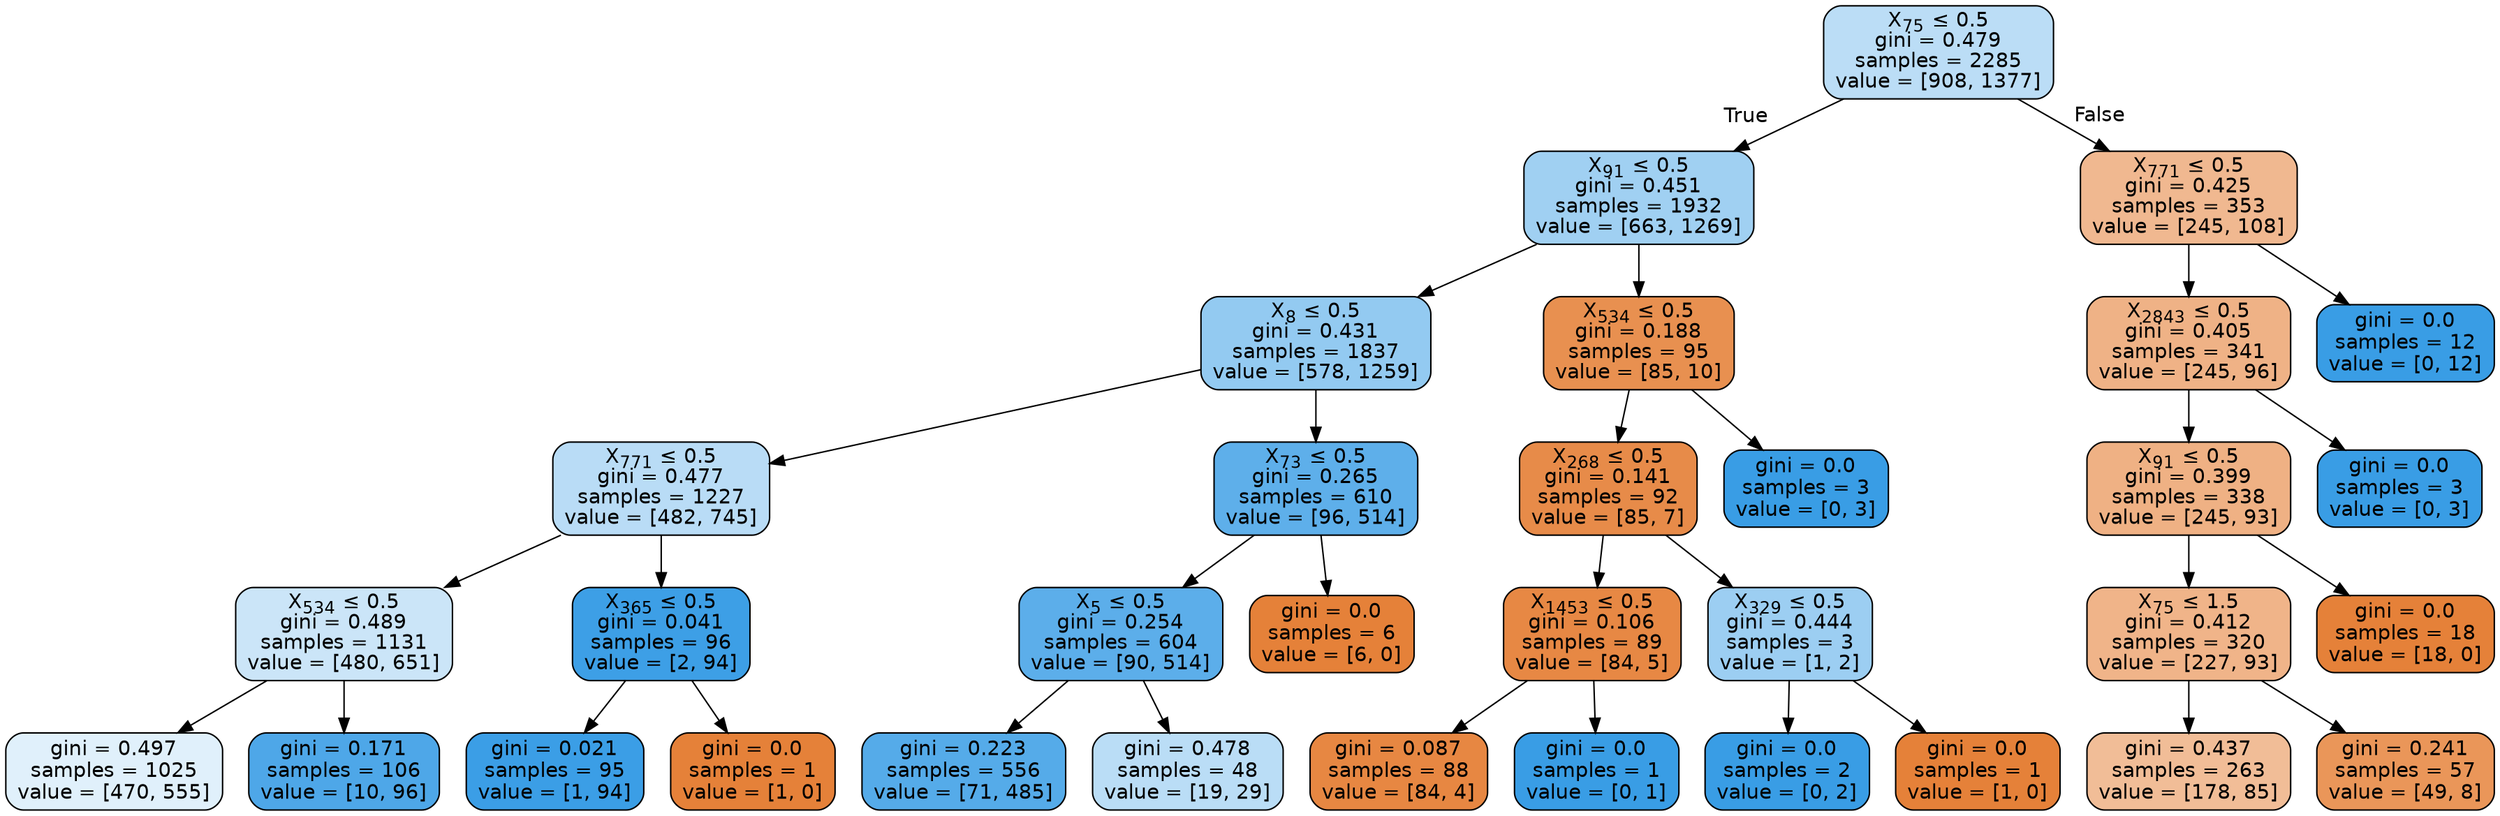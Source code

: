 digraph Tree {
node [shape=box, style="filled, rounded", color="black", fontname=helvetica] ;
edge [fontname=helvetica] ;
0 [label=<X<SUB>75</SUB> &le; 0.5<br/>gini = 0.479<br/>samples = 2285<br/>value = [908, 1377]>, fillcolor="#399de557"] ;
1 [label=<X<SUB>91</SUB> &le; 0.5<br/>gini = 0.451<br/>samples = 1932<br/>value = [663, 1269]>, fillcolor="#399de57a"] ;
0 -> 1 [labeldistance=2.5, labelangle=45, headlabel="True"] ;
2 [label=<X<SUB>8</SUB> &le; 0.5<br/>gini = 0.431<br/>samples = 1837<br/>value = [578, 1259]>, fillcolor="#399de58a"] ;
1 -> 2 ;
3 [label=<X<SUB>771</SUB> &le; 0.5<br/>gini = 0.477<br/>samples = 1227<br/>value = [482, 745]>, fillcolor="#399de55a"] ;
2 -> 3 ;
4 [label=<X<SUB>534</SUB> &le; 0.5<br/>gini = 0.489<br/>samples = 1131<br/>value = [480, 651]>, fillcolor="#399de543"] ;
3 -> 4 ;
5 [label=<gini = 0.497<br/>samples = 1025<br/>value = [470, 555]>, fillcolor="#399de527"] ;
4 -> 5 ;
6 [label=<gini = 0.171<br/>samples = 106<br/>value = [10, 96]>, fillcolor="#399de5e4"] ;
4 -> 6 ;
7 [label=<X<SUB>365</SUB> &le; 0.5<br/>gini = 0.041<br/>samples = 96<br/>value = [2, 94]>, fillcolor="#399de5fa"] ;
3 -> 7 ;
8 [label=<gini = 0.021<br/>samples = 95<br/>value = [1, 94]>, fillcolor="#399de5fc"] ;
7 -> 8 ;
9 [label=<gini = 0.0<br/>samples = 1<br/>value = [1, 0]>, fillcolor="#e58139ff"] ;
7 -> 9 ;
10 [label=<X<SUB>73</SUB> &le; 0.5<br/>gini = 0.265<br/>samples = 610<br/>value = [96, 514]>, fillcolor="#399de5cf"] ;
2 -> 10 ;
11 [label=<X<SUB>5</SUB> &le; 0.5<br/>gini = 0.254<br/>samples = 604<br/>value = [90, 514]>, fillcolor="#399de5d2"] ;
10 -> 11 ;
12 [label=<gini = 0.223<br/>samples = 556<br/>value = [71, 485]>, fillcolor="#399de5da"] ;
11 -> 12 ;
13 [label=<gini = 0.478<br/>samples = 48<br/>value = [19, 29]>, fillcolor="#399de558"] ;
11 -> 13 ;
14 [label=<gini = 0.0<br/>samples = 6<br/>value = [6, 0]>, fillcolor="#e58139ff"] ;
10 -> 14 ;
15 [label=<X<SUB>534</SUB> &le; 0.5<br/>gini = 0.188<br/>samples = 95<br/>value = [85, 10]>, fillcolor="#e58139e1"] ;
1 -> 15 ;
16 [label=<X<SUB>268</SUB> &le; 0.5<br/>gini = 0.141<br/>samples = 92<br/>value = [85, 7]>, fillcolor="#e58139ea"] ;
15 -> 16 ;
17 [label=<X<SUB>1453</SUB> &le; 0.5<br/>gini = 0.106<br/>samples = 89<br/>value = [84, 5]>, fillcolor="#e58139f0"] ;
16 -> 17 ;
18 [label=<gini = 0.087<br/>samples = 88<br/>value = [84, 4]>, fillcolor="#e58139f3"] ;
17 -> 18 ;
19 [label=<gini = 0.0<br/>samples = 1<br/>value = [0, 1]>, fillcolor="#399de5ff"] ;
17 -> 19 ;
20 [label=<X<SUB>329</SUB> &le; 0.5<br/>gini = 0.444<br/>samples = 3<br/>value = [1, 2]>, fillcolor="#399de57f"] ;
16 -> 20 ;
21 [label=<gini = 0.0<br/>samples = 2<br/>value = [0, 2]>, fillcolor="#399de5ff"] ;
20 -> 21 ;
22 [label=<gini = 0.0<br/>samples = 1<br/>value = [1, 0]>, fillcolor="#e58139ff"] ;
20 -> 22 ;
23 [label=<gini = 0.0<br/>samples = 3<br/>value = [0, 3]>, fillcolor="#399de5ff"] ;
15 -> 23 ;
24 [label=<X<SUB>771</SUB> &le; 0.5<br/>gini = 0.425<br/>samples = 353<br/>value = [245, 108]>, fillcolor="#e581398f"] ;
0 -> 24 [labeldistance=2.5, labelangle=-45, headlabel="False"] ;
25 [label=<X<SUB>2843</SUB> &le; 0.5<br/>gini = 0.405<br/>samples = 341<br/>value = [245, 96]>, fillcolor="#e581399b"] ;
24 -> 25 ;
26 [label=<X<SUB>91</SUB> &le; 0.5<br/>gini = 0.399<br/>samples = 338<br/>value = [245, 93]>, fillcolor="#e581399e"] ;
25 -> 26 ;
27 [label=<X<SUB>75</SUB> &le; 1.5<br/>gini = 0.412<br/>samples = 320<br/>value = [227, 93]>, fillcolor="#e5813997"] ;
26 -> 27 ;
28 [label=<gini = 0.437<br/>samples = 263<br/>value = [178, 85]>, fillcolor="#e5813985"] ;
27 -> 28 ;
29 [label=<gini = 0.241<br/>samples = 57<br/>value = [49, 8]>, fillcolor="#e58139d5"] ;
27 -> 29 ;
30 [label=<gini = 0.0<br/>samples = 18<br/>value = [18, 0]>, fillcolor="#e58139ff"] ;
26 -> 30 ;
31 [label=<gini = 0.0<br/>samples = 3<br/>value = [0, 3]>, fillcolor="#399de5ff"] ;
25 -> 31 ;
32 [label=<gini = 0.0<br/>samples = 12<br/>value = [0, 12]>, fillcolor="#399de5ff"] ;
24 -> 32 ;
}